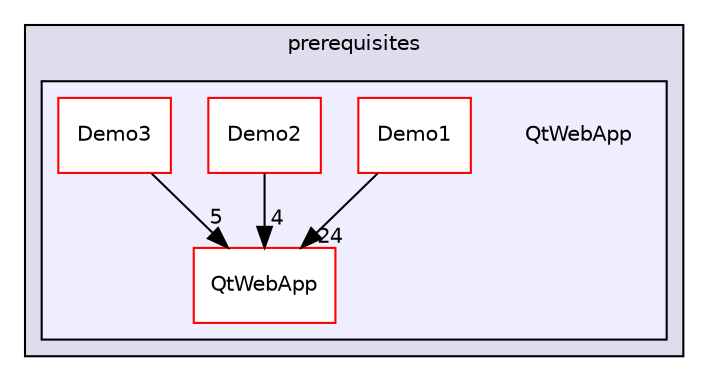 digraph "prerequisites/QtWebApp" {
  compound=true
  node [ fontsize="10", fontname="Helvetica"];
  edge [ labelfontsize="10", labelfontname="Helvetica"];
  subgraph clusterdir_0dc8670ce003965ad6657bffb381fe41 {
    graph [ bgcolor="#ddddee", pencolor="black", label="prerequisites" fontname="Helvetica", fontsize="10", URL="dir_0dc8670ce003965ad6657bffb381fe41.html"]
  subgraph clusterdir_c8ee3321b9bb547ee3793e57e69b2b24 {
    graph [ bgcolor="#eeeeff", pencolor="black", label="" URL="dir_c8ee3321b9bb547ee3793e57e69b2b24.html"];
    dir_c8ee3321b9bb547ee3793e57e69b2b24 [shape=plaintext label="QtWebApp"];
    dir_344a005500d4c7e3f705e1083a418195 [shape=box label="Demo1" color="red" fillcolor="white" style="filled" URL="dir_344a005500d4c7e3f705e1083a418195.html"];
    dir_f77657ba4c87d340e067d59a07be4f39 [shape=box label="Demo2" color="red" fillcolor="white" style="filled" URL="dir_f77657ba4c87d340e067d59a07be4f39.html"];
    dir_be1a6a200aca2ecce48491ca7899e9cd [shape=box label="Demo3" color="red" fillcolor="white" style="filled" URL="dir_be1a6a200aca2ecce48491ca7899e9cd.html"];
    dir_fcefc31fc3f25546f55bfcf4421333ad [shape=box label="QtWebApp" color="red" fillcolor="white" style="filled" URL="dir_fcefc31fc3f25546f55bfcf4421333ad.html"];
  }
  }
  dir_344a005500d4c7e3f705e1083a418195->dir_fcefc31fc3f25546f55bfcf4421333ad [headlabel="24", labeldistance=1.5 headhref="dir_000032_000400.html"];
  dir_f77657ba4c87d340e067d59a07be4f39->dir_fcefc31fc3f25546f55bfcf4421333ad [headlabel="4", labeldistance=1.5 headhref="dir_000034_000400.html"];
  dir_be1a6a200aca2ecce48491ca7899e9cd->dir_fcefc31fc3f25546f55bfcf4421333ad [headlabel="5", labeldistance=1.5 headhref="dir_000036_000400.html"];
}
